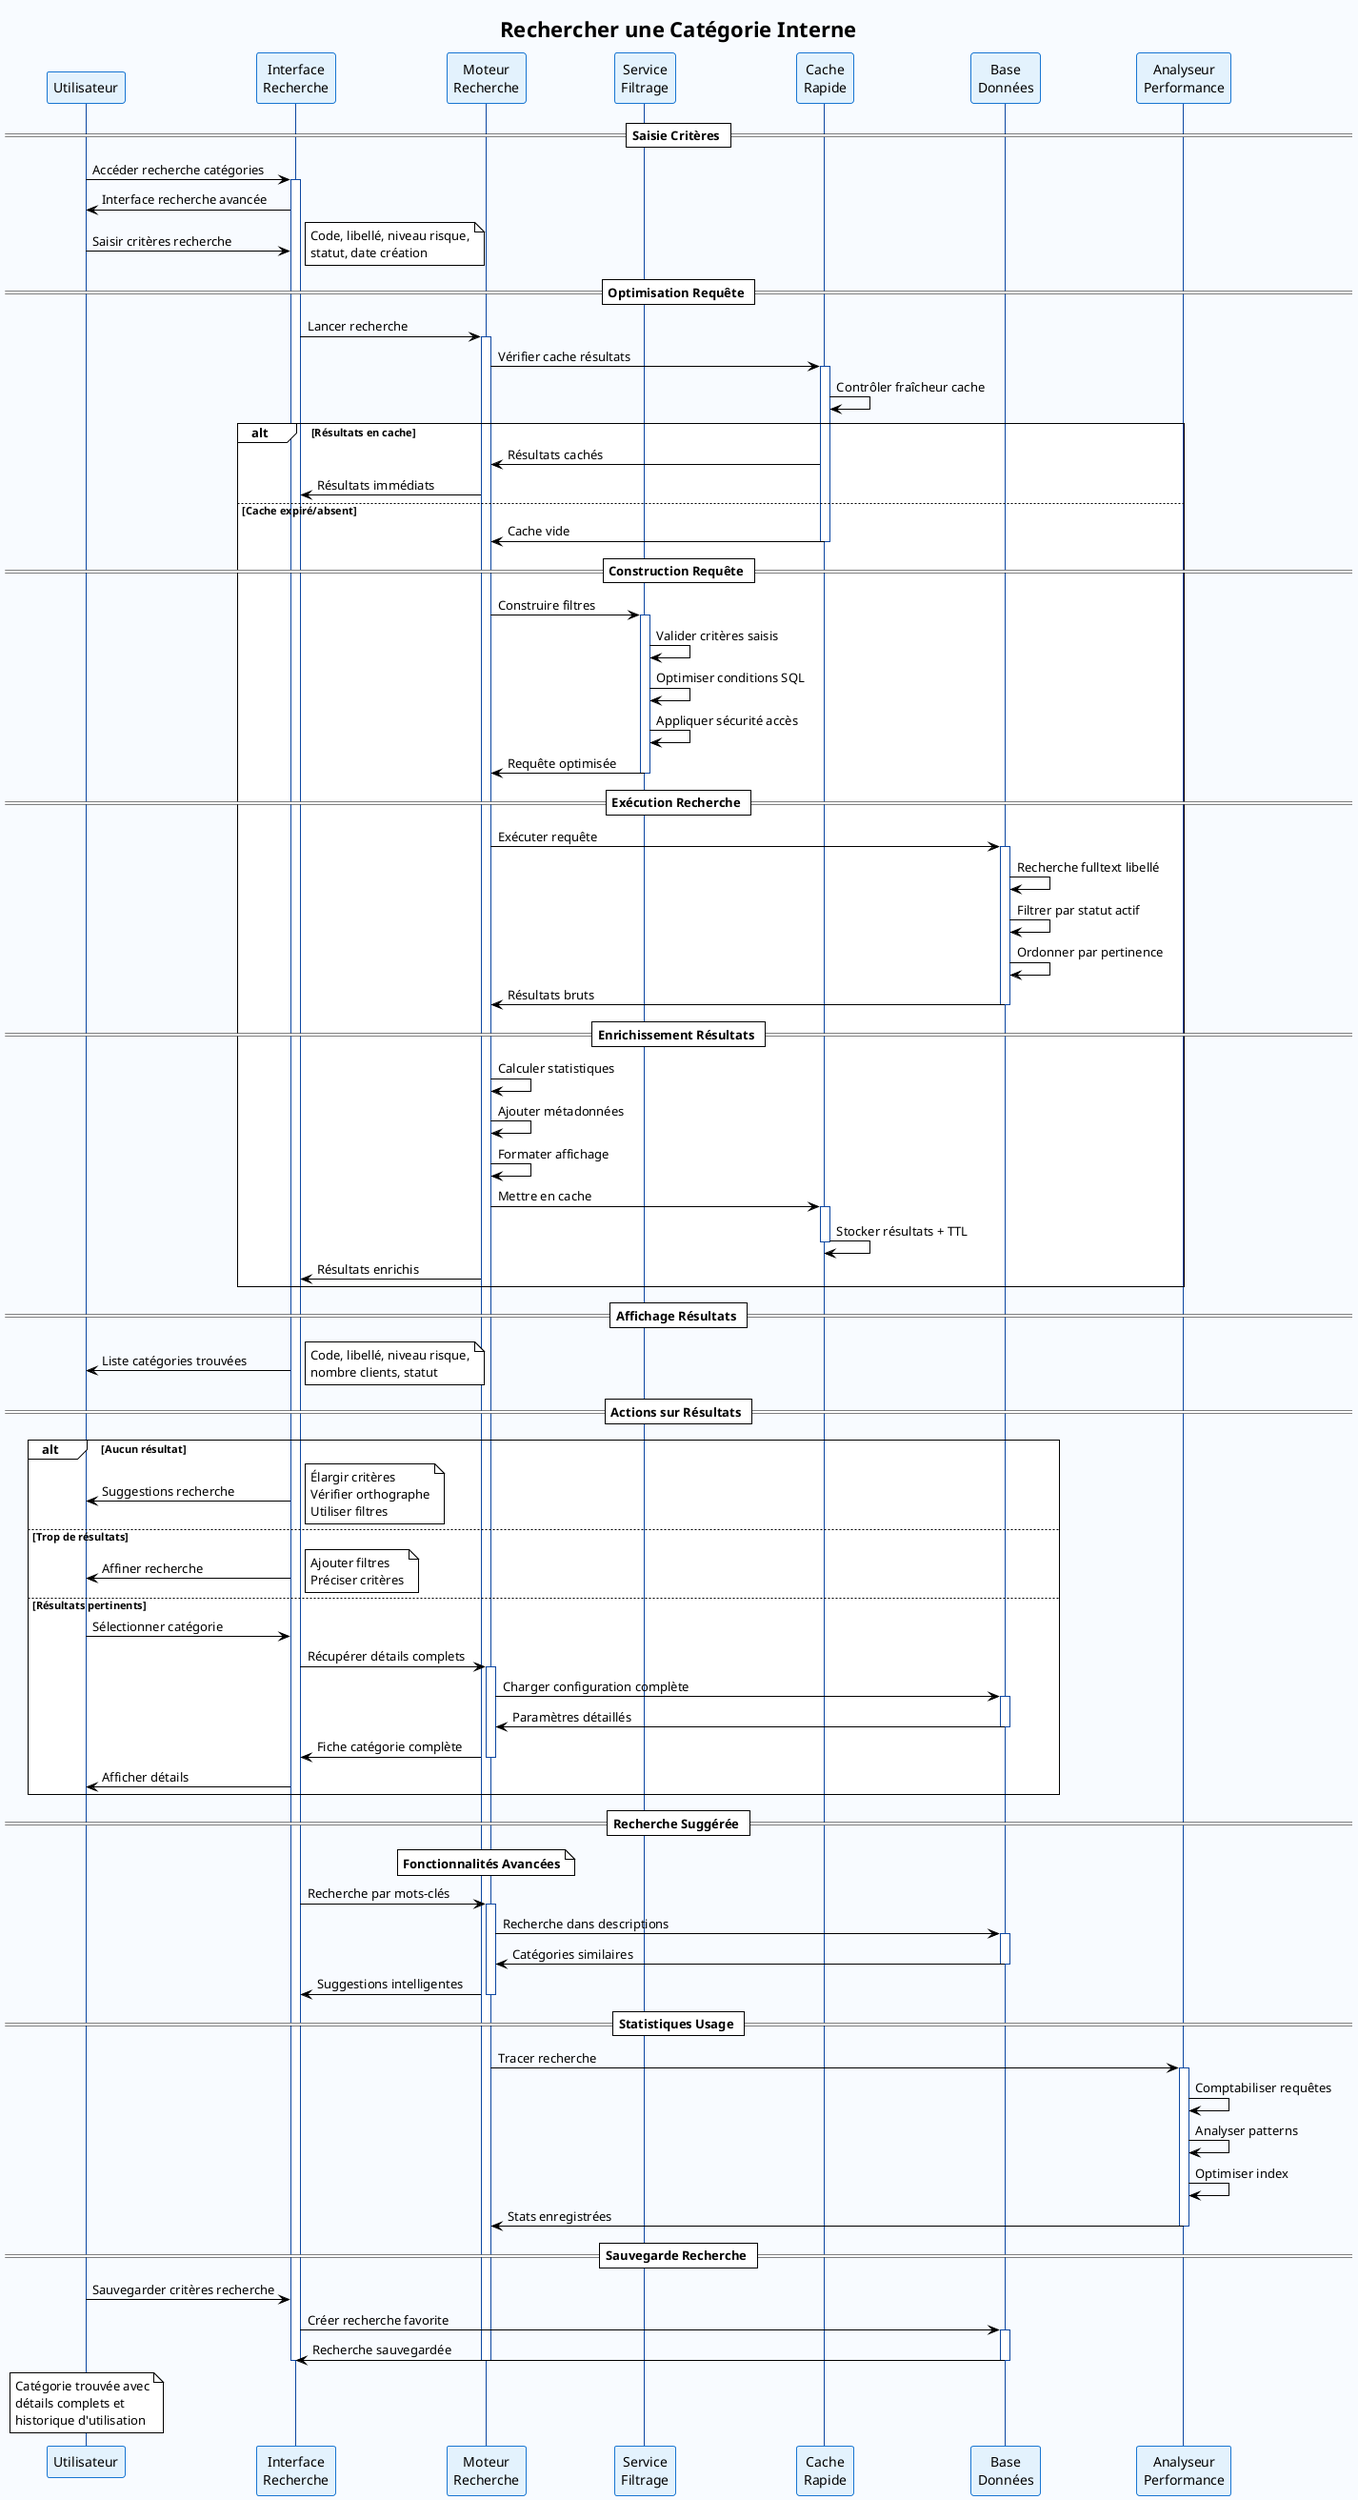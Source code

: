 @startuml Sequence_RechercherCategorieInterne
!theme plain
skinparam backgroundColor #F8FBFF
skinparam sequence {
    ActorBorderColor #1976D2
    LifeLineBorderColor #0D47A1
    ParticipantBorderColor #1976D2
    ParticipantBackgroundColor #E3F2FD
    MessageTextSize 8
    NoteTextSize 7
}

title Rechercher une Catégorie Interne

participant "Utilisateur" as user
participant "Interface\nRecherche" as ui
participant "Moteur\nRecherche" as search
participant "Service\nFiltrage" as filter
participant "Cache\nRapide" as cache
participant "Base\nDonnées" as bdd
participant "Analyseur\nPerformance" as perf

== Saisie Critères ==
user -> ui : Accéder recherche catégories
activate ui
ui -> user : Interface recherche avancée
user -> ui : Saisir critères recherche
note right : Code, libellé, niveau risque,\nstatut, date création

== Optimisation Requête ==
ui -> search : Lancer recherche
activate search
search -> cache : Vérifier cache résultats
activate cache
cache -> cache : Contrôler fraîcheur cache

alt Résultats en cache
    cache -> search : Résultats cachés
    search -> ui : Résultats immédiats
else Cache expiré/absent
    cache -> search : Cache vide
    deactivate cache
    
    == Construction Requête ==
    search -> filter : Construire filtres
    activate filter
    filter -> filter : Valider critères saisis
    filter -> filter : Optimiser conditions SQL
    filter -> filter : Appliquer sécurité accès
    filter -> search : Requête optimisée
    deactivate filter
    
    == Exécution Recherche ==
    search -> bdd : Exécuter requête
    activate bdd
    bdd -> bdd : Recherche fulltext libellé
    bdd -> bdd : Filtrer par statut actif
    bdd -> bdd : Ordonner par pertinence
    bdd -> search : Résultats bruts
    deactivate bdd
    
    == Enrichissement Résultats ==
    search -> search : Calculer statistiques
    search -> search : Ajouter métadonnées
    search -> search : Formater affichage
    
    search -> cache : Mettre en cache
    activate cache
    cache -> cache : Stocker résultats + TTL
    deactivate cache
    
    search -> ui : Résultats enrichis
end

== Affichage Résultats ==
ui -> user : Liste catégories trouvées
note right : Code, libellé, niveau risque,\nnombre clients, statut

== Actions sur Résultats ==
alt Aucun résultat
    ui -> user : Suggestions recherche
    note right : Élargir critères\nVérifier orthographe\nUtiliser filtres
else Trop de résultats
    ui -> user : Affiner recherche
    note right : Ajouter filtres\nPréciser critères
else Résultats pertinents
    user -> ui : Sélectionner catégorie
    ui -> search : Récupérer détails complets
    activate search
    search -> bdd : Charger configuration complète
    activate bdd
    bdd -> search : Paramètres détaillés
    deactivate bdd
    search -> ui : Fiche catégorie complète
    deactivate search
    ui -> user : Afficher détails
end

== Recherche Suggérée ==
note over search : **Fonctionnalités Avancées**

ui -> search : Recherche par mots-clés
activate search
search -> bdd : Recherche dans descriptions
activate bdd
bdd -> search : Catégories similaires
deactivate bdd
search -> ui : Suggestions intelligentes
deactivate search

== Statistiques Usage ==
search -> perf : Tracer recherche
activate perf
perf -> perf : Comptabiliser requêtes
perf -> perf : Analyser patterns
perf -> perf : Optimiser index
perf -> search : Stats enregistrées
deactivate perf

== Sauvegarde Recherche ==
user -> ui : Sauvegarder critères recherche
ui -> bdd : Créer recherche favorite
activate bdd
bdd -> ui : Recherche sauvegardée
deactivate bdd

deactivate search
deactivate ui

note over user : Catégorie trouvée avec\ndétails complets et\nhistorique d'utilisation

@enduml
